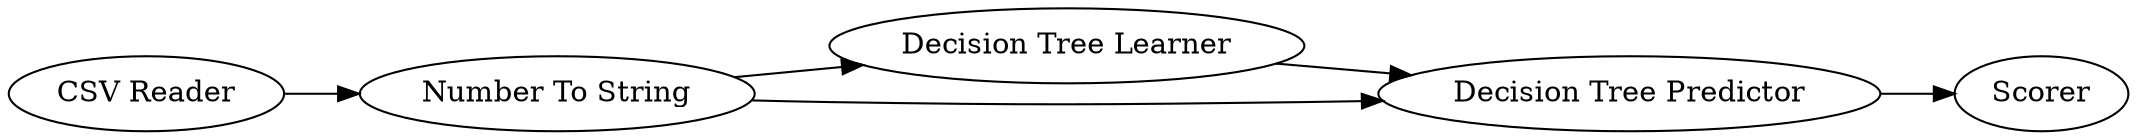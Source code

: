 digraph {
	1 [label="CSV Reader"]
	2 [label="Number To String"]
	3 [label="Decision Tree Learner"]
	4 [label="Decision Tree Predictor"]
	5 [label=Scorer]
	1 -> 2
	2 -> 3
	2 -> 4
	3 -> 4
	4 -> 5
	rankdir=LR
}
